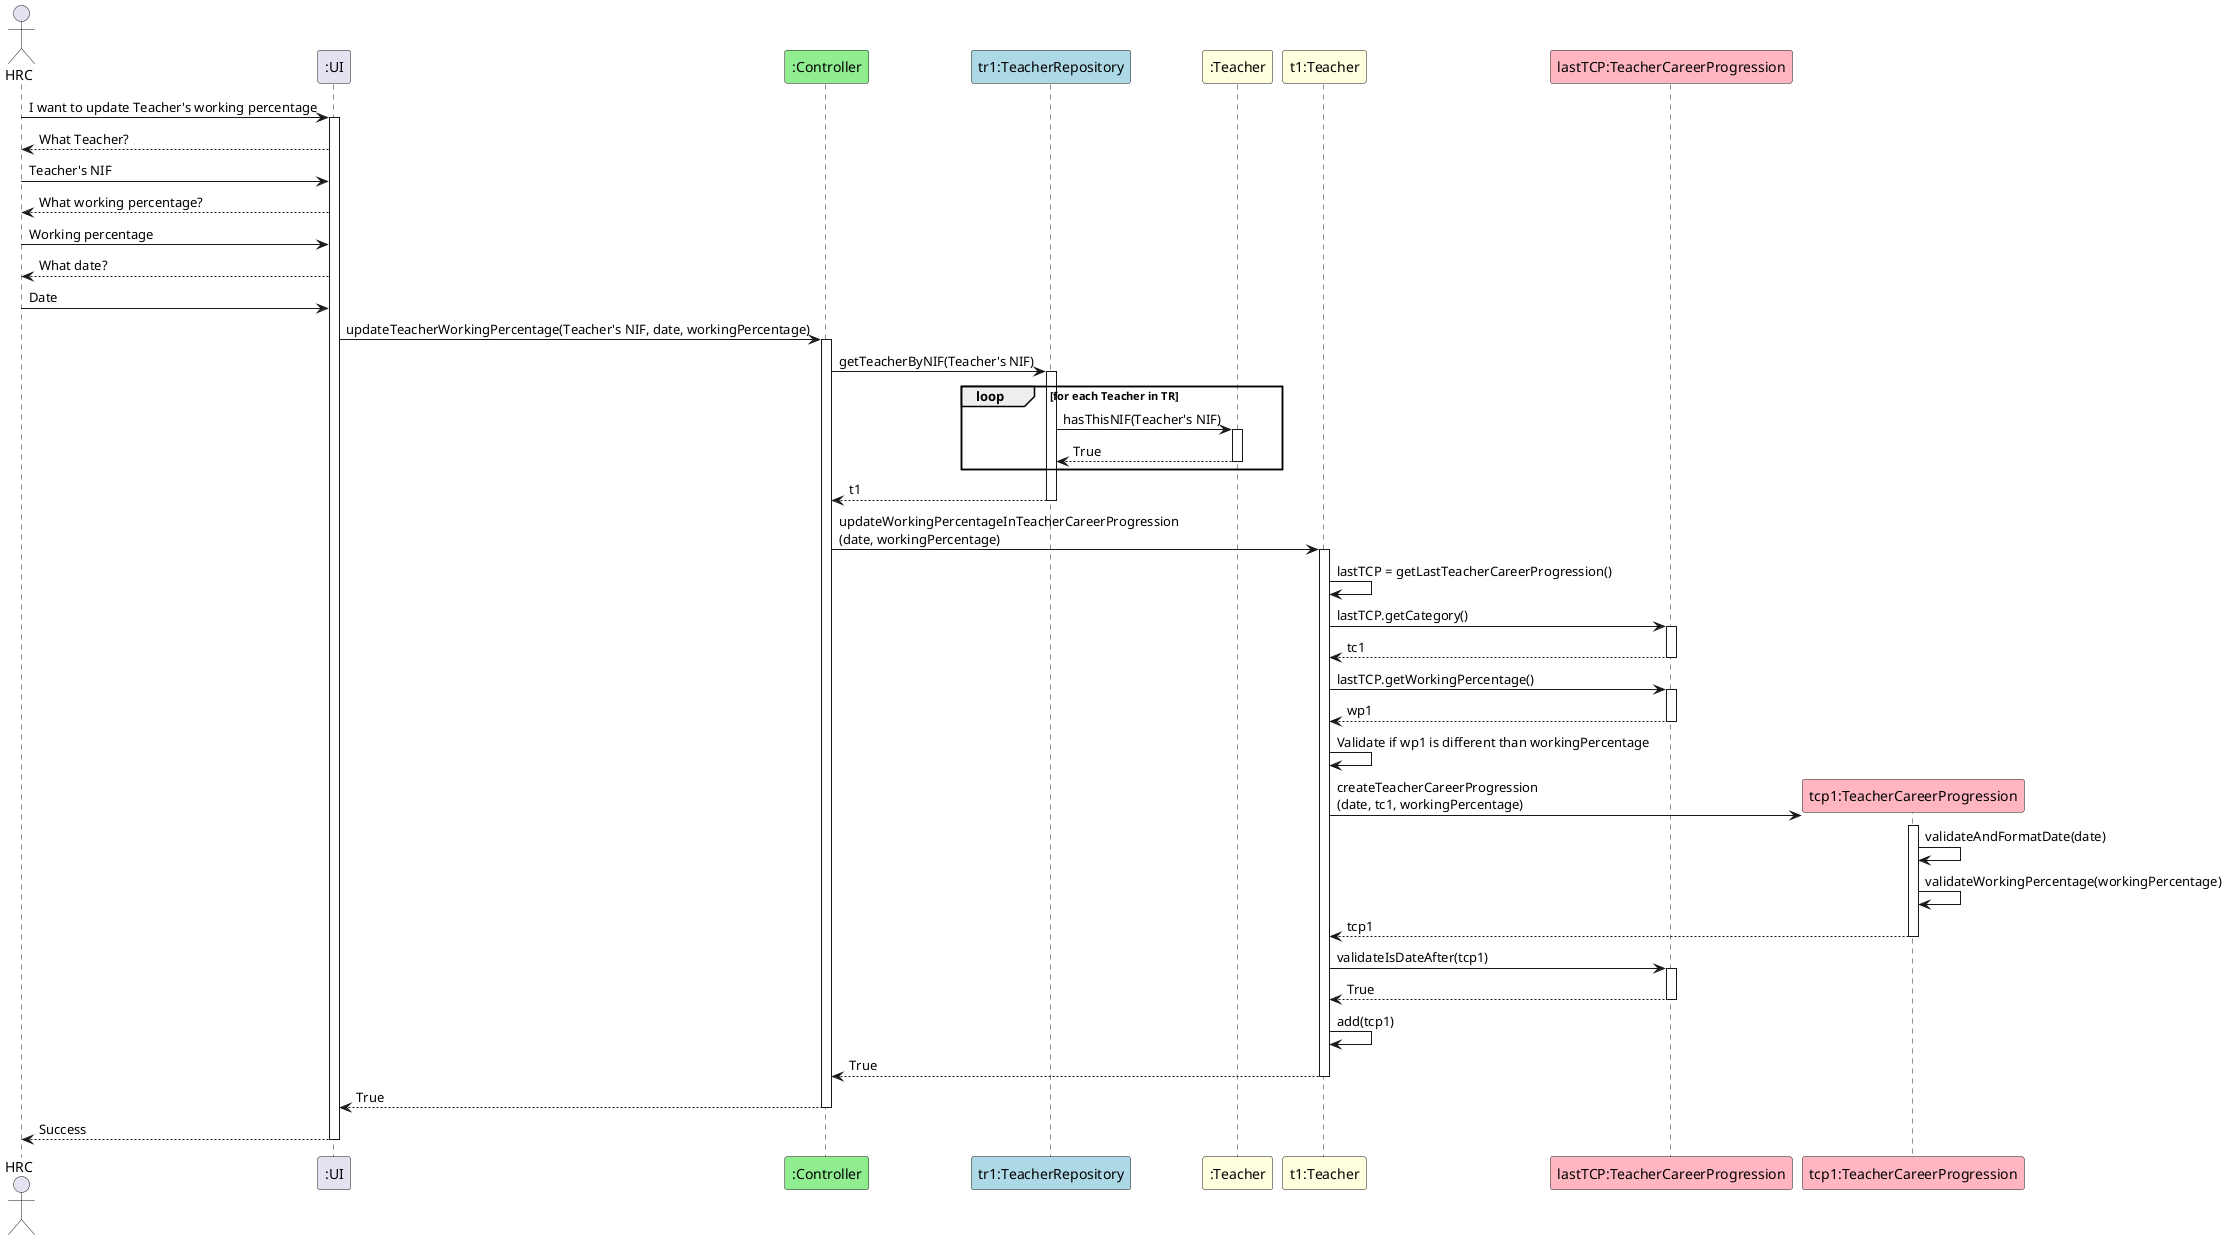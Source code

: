 @startuml

actor HRC
participant ":UI" as UI
participant ":Controller" as Controller #lightgreen
participant "tr1:TeacherRepository" as TR #lightblue
participant ":Teacher" as Teacher #lightyellow
participant "t1:Teacher" as t1Teacher #lightyellow
participant "lastTCP:TeacherCareerProgression" as TCP #lightpink
participant "tcp1:TeacherCareerProgression" as TCP1 #lightpink

HRC -> UI : I want to update Teacher's working percentage
activate UI
UI --> HRC: What Teacher?
HRC -> UI: Teacher's NIF
UI --> HRC: What working percentage?
HRC -> UI: Working percentage
UI --> HRC: What date?
HRC -> UI: Date
UI -> Controller : updateTeacherWorkingPercentage(Teacher's NIF, date, workingPercentage)
activate Controller

Controller -> TR : getTeacherByNIF(Teacher's NIF)
activate TR

loop for each Teacher in TR
    TR -> Teacher : hasThisNIF(Teacher's NIF)
    activate Teacher
    Teacher --> TR : True
    deactivate Teacher
end

TR --> Controller : t1
deactivate TR


Controller -> t1Teacher : updateWorkingPercentageInTeacherCareerProgression \n(date, workingPercentage)
activate t1Teacher
t1Teacher -> t1Teacher : lastTCP = getLastTeacherCareerProgression()
t1Teacher -> TCP : lastTCP.getCategory()
activate TCP
TCP --> t1Teacher : tc1
deactivate TCP
t1Teacher -> TCP : lastTCP.getWorkingPercentage()
activate TCP
TCP --> t1Teacher : wp1
deactivate TCP
t1Teacher -> t1Teacher : Validate if wp1 is different than workingPercentage
t1Teacher -> TCP1** : createTeacherCareerProgression \n(date, tc1, workingPercentage)
activate TCP1
TCP1 -> TCP1 : validateAndFormatDate(date)
TCP1 -> TCP1 : validateWorkingPercentage(workingPercentage)
TCP1 --> t1Teacher : tcp1
deactivate TCP1
t1Teacher -> TCP : validateIsDateAfter(tcp1)
activate TCP
TCP --> t1Teacher : True
deactivate TCP
t1Teacher -> t1Teacher : add(tcp1)

t1Teacher --> Controller : True
deactivate t1Teacher

Controller --> UI : True
deactivate Controller
UI --> HRC : Success
deactivate UI

@enduml